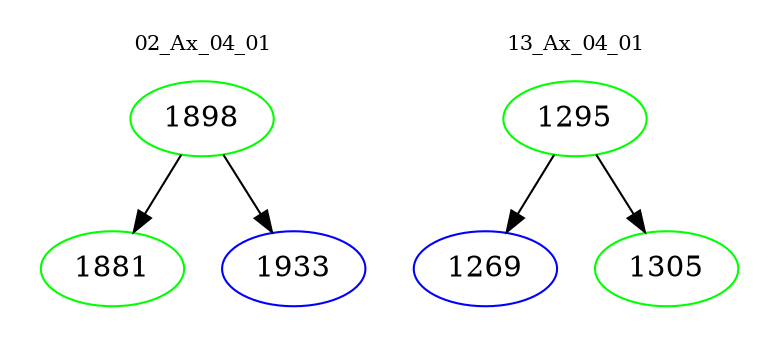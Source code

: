 digraph{
subgraph cluster_0 {
color = white
label = "02_Ax_04_01";
fontsize=10;
T0_1898 [label="1898", color="green"]
T0_1898 -> T0_1881 [color="black"]
T0_1881 [label="1881", color="green"]
T0_1898 -> T0_1933 [color="black"]
T0_1933 [label="1933", color="blue"]
}
subgraph cluster_1 {
color = white
label = "13_Ax_04_01";
fontsize=10;
T1_1295 [label="1295", color="green"]
T1_1295 -> T1_1269 [color="black"]
T1_1269 [label="1269", color="blue"]
T1_1295 -> T1_1305 [color="black"]
T1_1305 [label="1305", color="green"]
}
}

